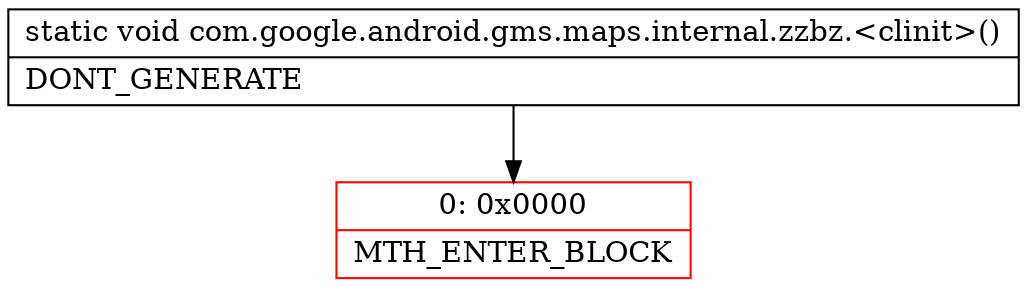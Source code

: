 digraph "CFG forcom.google.android.gms.maps.internal.zzbz.\<clinit\>()V" {
subgraph cluster_Region_1870407978 {
label = "R(0)";
node [shape=record,color=blue];
}
Node_0 [shape=record,color=red,label="{0\:\ 0x0000|MTH_ENTER_BLOCK\l}"];
MethodNode[shape=record,label="{static void com.google.android.gms.maps.internal.zzbz.\<clinit\>()  | DONT_GENERATE\l}"];
MethodNode -> Node_0;
}

